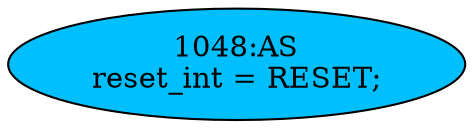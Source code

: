 strict digraph "" {
	node [label="\N"];
	"1048:AS"	 [ast="<pyverilog.vparser.ast.Assign object at 0x7f2e132e9550>",
		def_var="['reset_int']",
		fillcolor=deepskyblue,
		label="1048:AS
reset_int = RESET;",
		statements="[]",
		style=filled,
		typ=Assign,
		use_var="['RESET']"];
}
